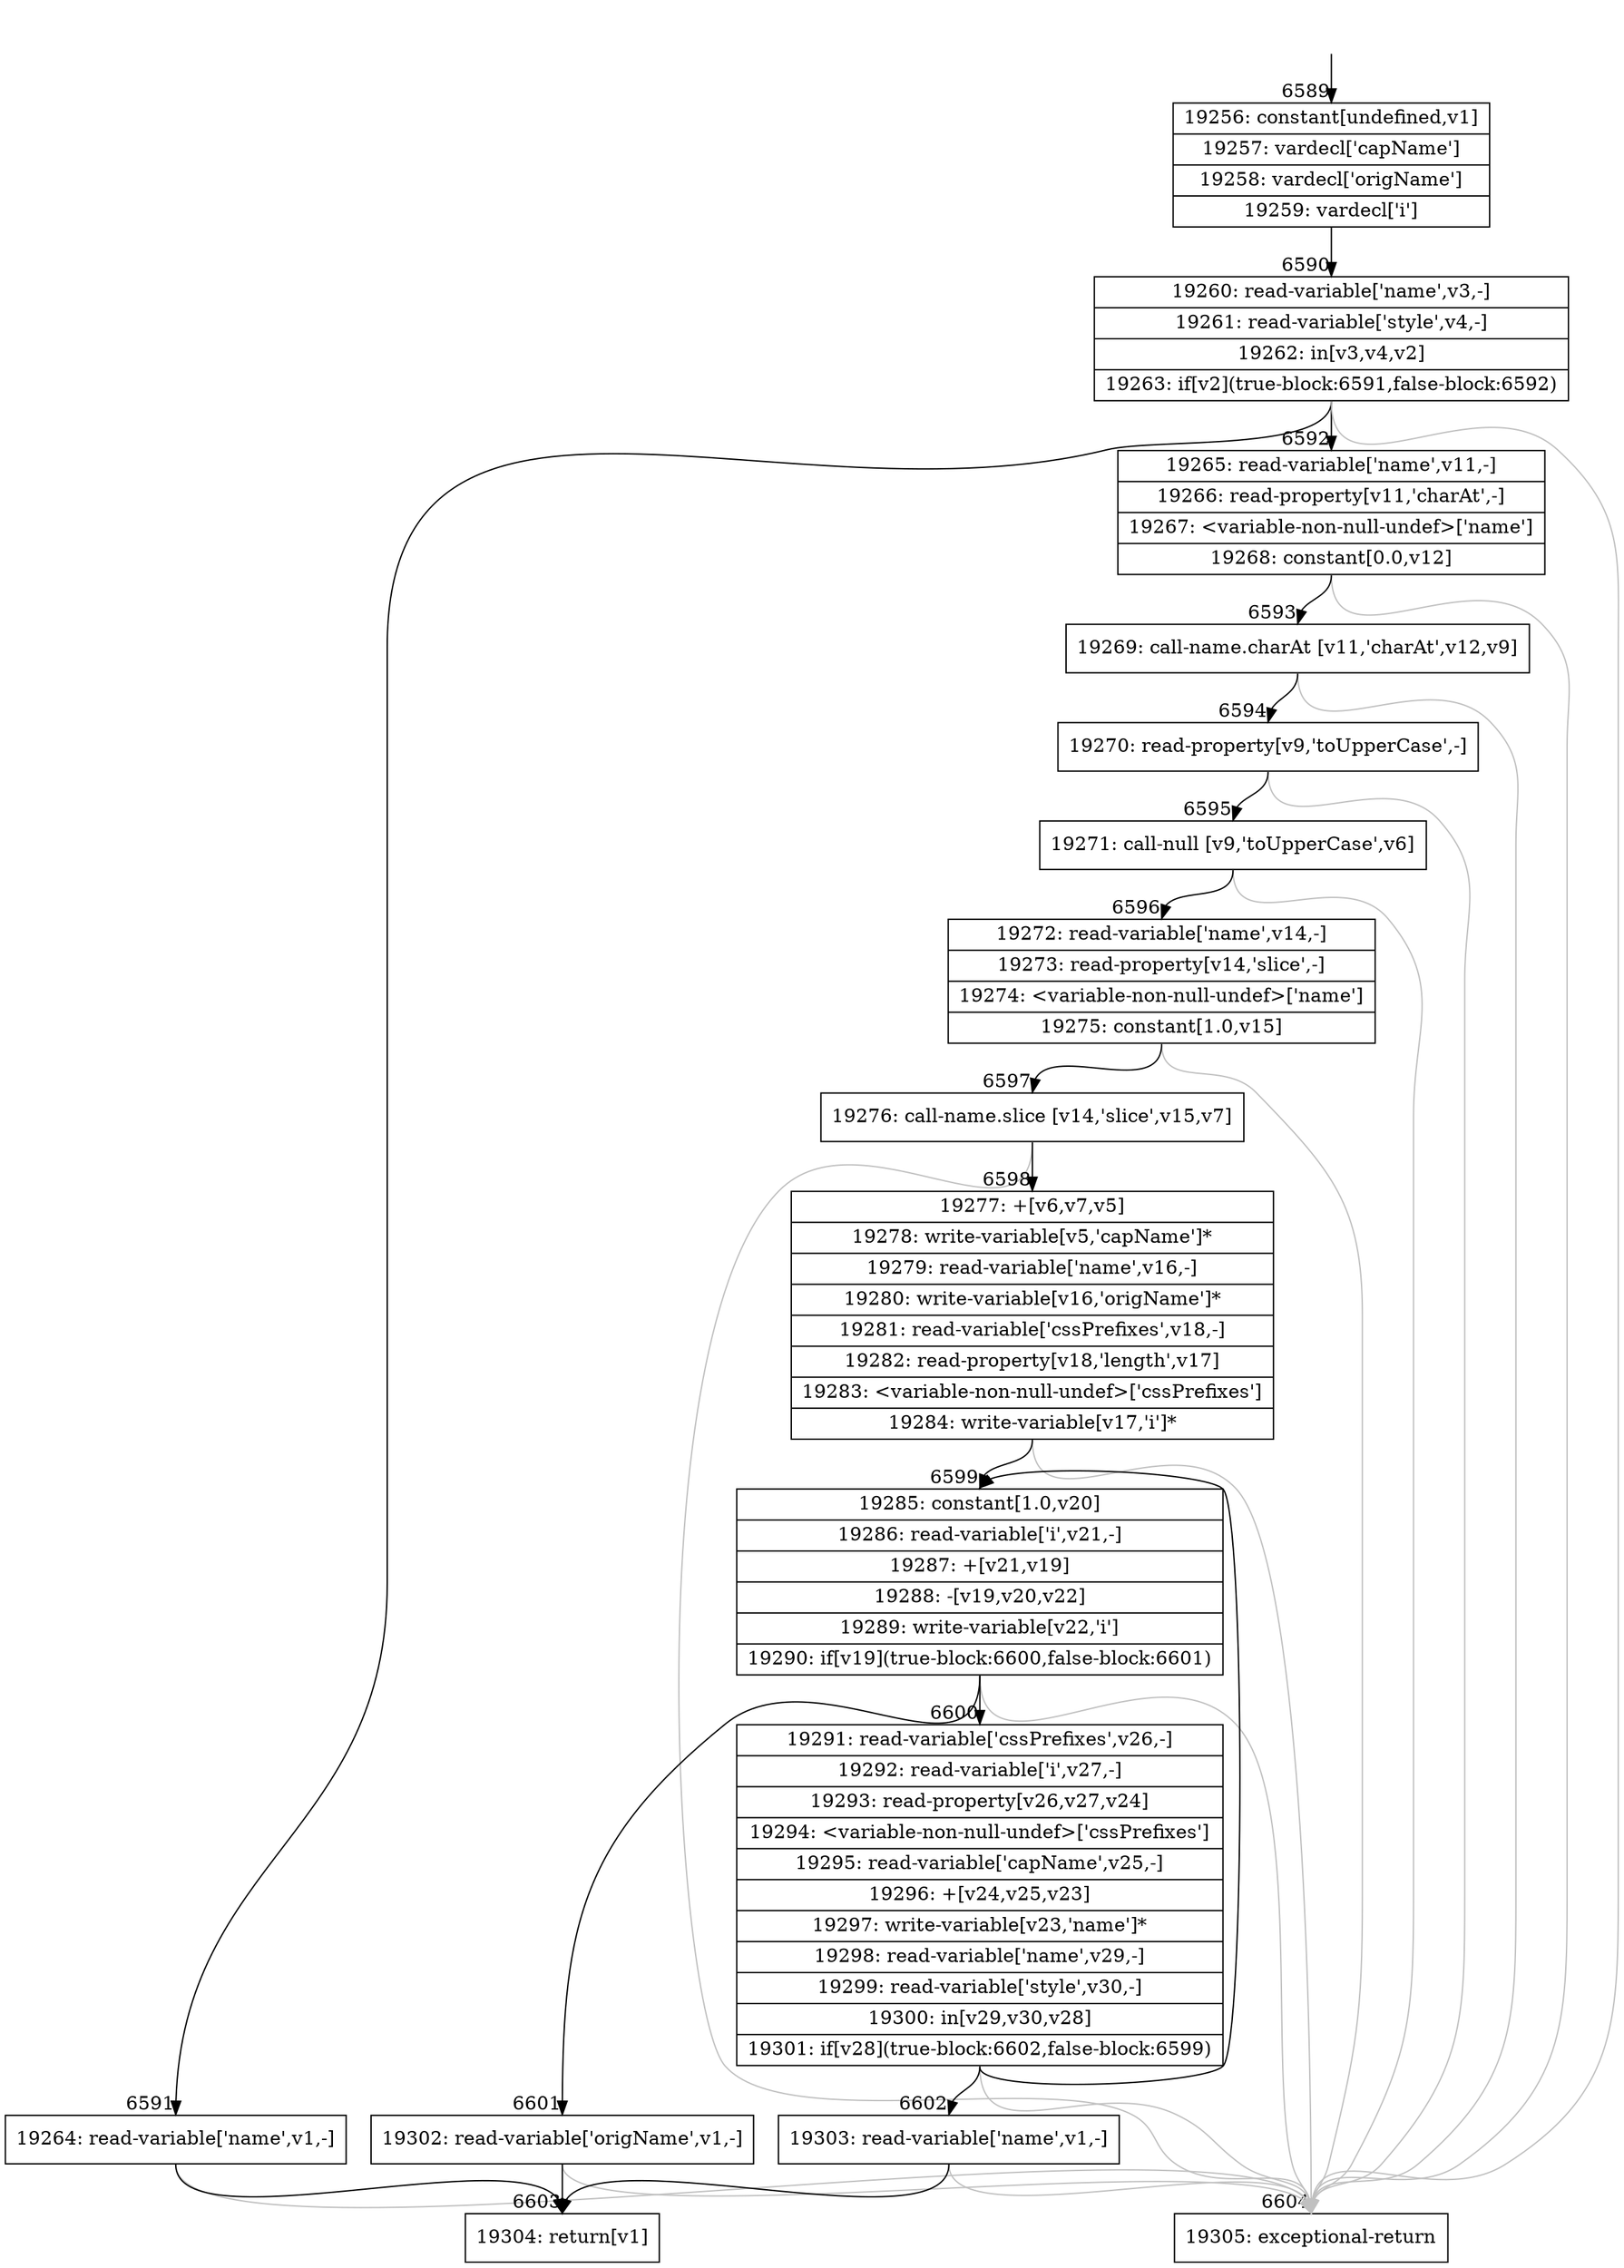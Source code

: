 digraph {
rankdir="TD"
BB_entry417[shape=none,label=""];
BB_entry417 -> BB6589 [tailport=s, headport=n, headlabel="    6589"]
BB6589 [shape=record label="{19256: constant[undefined,v1]|19257: vardecl['capName']|19258: vardecl['origName']|19259: vardecl['i']}" ] 
BB6589 -> BB6590 [tailport=s, headport=n, headlabel="      6590"]
BB6590 [shape=record label="{19260: read-variable['name',v3,-]|19261: read-variable['style',v4,-]|19262: in[v3,v4,v2]|19263: if[v2](true-block:6591,false-block:6592)}" ] 
BB6590 -> BB6591 [tailport=s, headport=n, headlabel="      6591"]
BB6590 -> BB6592 [tailport=s, headport=n, headlabel="      6592"]
BB6590 -> BB6604 [tailport=s, headport=n, color=gray, headlabel="      6604"]
BB6591 [shape=record label="{19264: read-variable['name',v1,-]}" ] 
BB6591 -> BB6603 [tailport=s, headport=n, headlabel="      6603"]
BB6591 -> BB6604 [tailport=s, headport=n, color=gray]
BB6592 [shape=record label="{19265: read-variable['name',v11,-]|19266: read-property[v11,'charAt',-]|19267: \<variable-non-null-undef\>['name']|19268: constant[0.0,v12]}" ] 
BB6592 -> BB6593 [tailport=s, headport=n, headlabel="      6593"]
BB6592 -> BB6604 [tailport=s, headport=n, color=gray]
BB6593 [shape=record label="{19269: call-name.charAt [v11,'charAt',v12,v9]}" ] 
BB6593 -> BB6594 [tailport=s, headport=n, headlabel="      6594"]
BB6593 -> BB6604 [tailport=s, headport=n, color=gray]
BB6594 [shape=record label="{19270: read-property[v9,'toUpperCase',-]}" ] 
BB6594 -> BB6595 [tailport=s, headport=n, headlabel="      6595"]
BB6594 -> BB6604 [tailport=s, headport=n, color=gray]
BB6595 [shape=record label="{19271: call-null [v9,'toUpperCase',v6]}" ] 
BB6595 -> BB6596 [tailport=s, headport=n, headlabel="      6596"]
BB6595 -> BB6604 [tailport=s, headport=n, color=gray]
BB6596 [shape=record label="{19272: read-variable['name',v14,-]|19273: read-property[v14,'slice',-]|19274: \<variable-non-null-undef\>['name']|19275: constant[1.0,v15]}" ] 
BB6596 -> BB6597 [tailport=s, headport=n, headlabel="      6597"]
BB6596 -> BB6604 [tailport=s, headport=n, color=gray]
BB6597 [shape=record label="{19276: call-name.slice [v14,'slice',v15,v7]}" ] 
BB6597 -> BB6598 [tailport=s, headport=n, headlabel="      6598"]
BB6597 -> BB6604 [tailport=s, headport=n, color=gray]
BB6598 [shape=record label="{19277: +[v6,v7,v5]|19278: write-variable[v5,'capName']*|19279: read-variable['name',v16,-]|19280: write-variable[v16,'origName']*|19281: read-variable['cssPrefixes',v18,-]|19282: read-property[v18,'length',v17]|19283: \<variable-non-null-undef\>['cssPrefixes']|19284: write-variable[v17,'i']*}" ] 
BB6598 -> BB6599 [tailport=s, headport=n, headlabel="      6599"]
BB6598 -> BB6604 [tailport=s, headport=n, color=gray]
BB6599 [shape=record label="{19285: constant[1.0,v20]|19286: read-variable['i',v21,-]|19287: +[v21,v19]|19288: -[v19,v20,v22]|19289: write-variable[v22,'i']|19290: if[v19](true-block:6600,false-block:6601)}" ] 
BB6599 -> BB6600 [tailport=s, headport=n, headlabel="      6600"]
BB6599 -> BB6601 [tailport=s, headport=n, headlabel="      6601"]
BB6599 -> BB6604 [tailport=s, headport=n, color=gray]
BB6600 [shape=record label="{19291: read-variable['cssPrefixes',v26,-]|19292: read-variable['i',v27,-]|19293: read-property[v26,v27,v24]|19294: \<variable-non-null-undef\>['cssPrefixes']|19295: read-variable['capName',v25,-]|19296: +[v24,v25,v23]|19297: write-variable[v23,'name']*|19298: read-variable['name',v29,-]|19299: read-variable['style',v30,-]|19300: in[v29,v30,v28]|19301: if[v28](true-block:6602,false-block:6599)}" ] 
BB6600 -> BB6602 [tailport=s, headport=n, headlabel="      6602"]
BB6600 -> BB6599 [tailport=s, headport=n]
BB6600 -> BB6604 [tailport=s, headport=n, color=gray]
BB6601 [shape=record label="{19302: read-variable['origName',v1,-]}" ] 
BB6601 -> BB6603 [tailport=s, headport=n]
BB6601 -> BB6604 [tailport=s, headport=n, color=gray]
BB6602 [shape=record label="{19303: read-variable['name',v1,-]}" ] 
BB6602 -> BB6603 [tailport=s, headport=n]
BB6602 -> BB6604 [tailport=s, headport=n, color=gray]
BB6603 [shape=record label="{19304: return[v1]}" ] 
BB6604 [shape=record label="{19305: exceptional-return}" ] 
}
